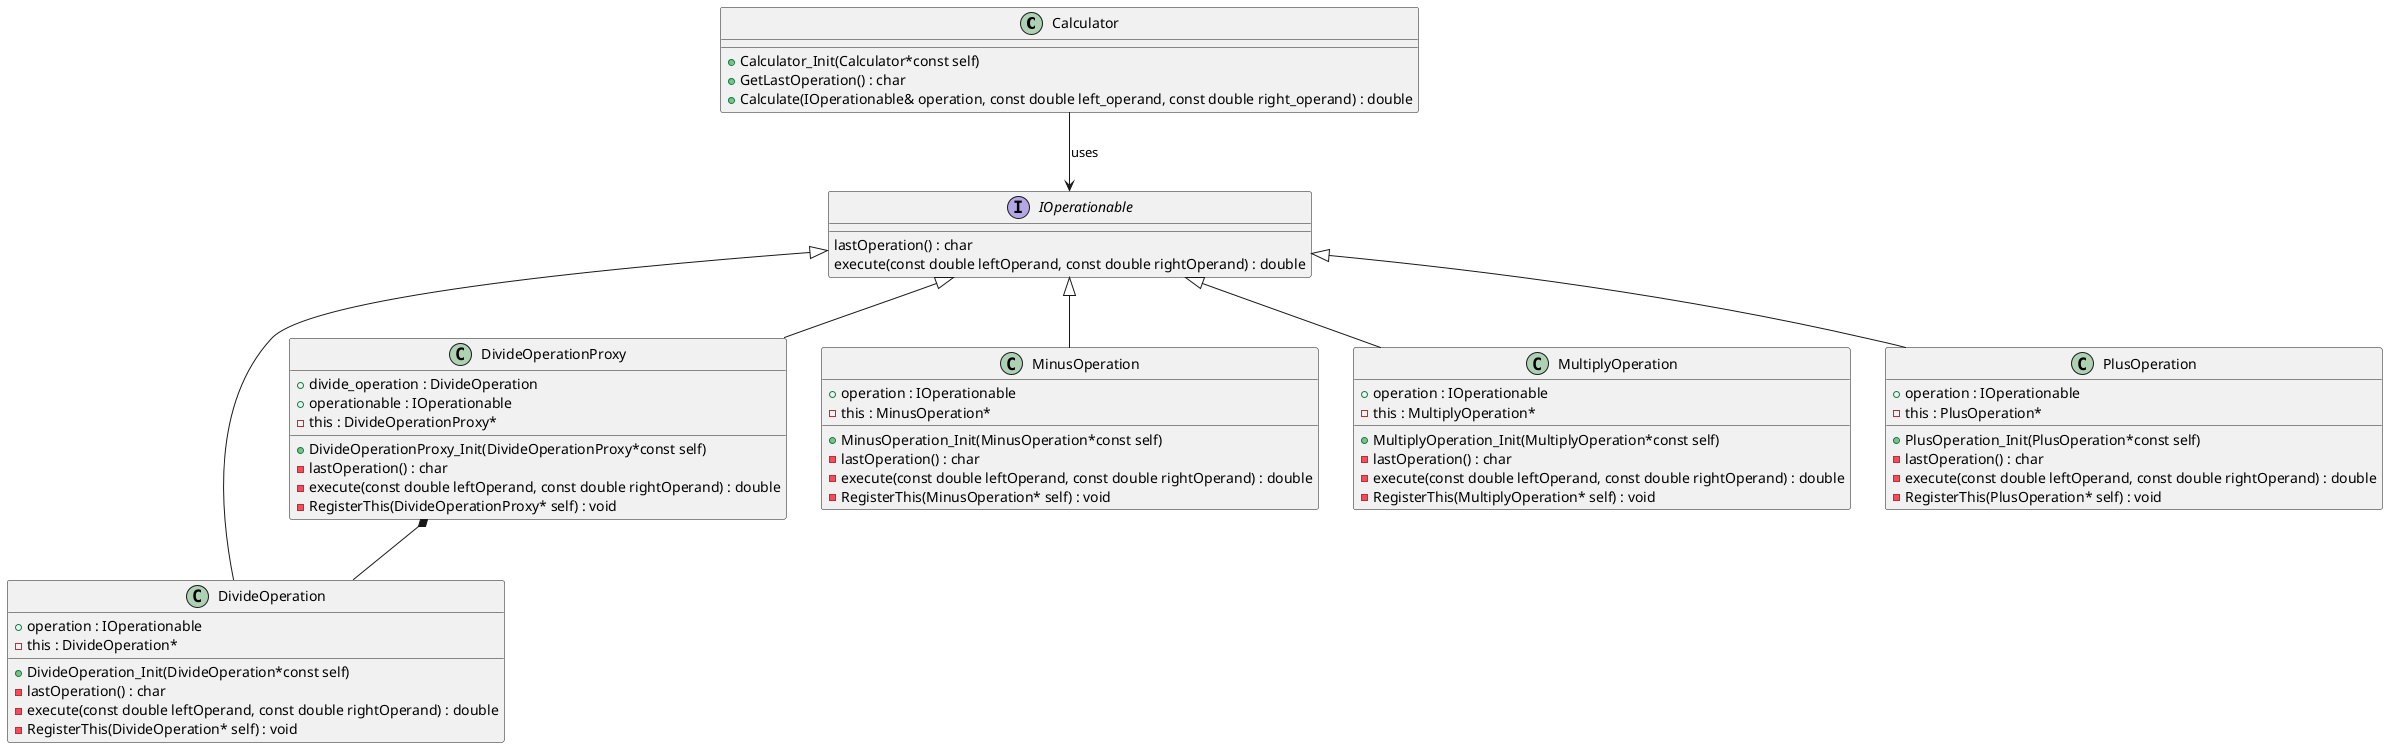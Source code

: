 @startuml





/' Objects '/

class Calculator {
	+Calculator_Init(Calculator*const self)
	+GetLastOperation() : char 
	+Calculate(IOperationable& operation, const double left_operand, const double right_operand) : double
}


class DivideOperation {
	+DivideOperation_Init(DivideOperation*const self)
	+operation : IOperationable
	-this : DivideOperation*
	-lastOperation() : char
	-execute(const double leftOperand, const double rightOperand) : double
    -RegisterThis(DivideOperation* self) : void
}


class DivideOperationProxy {
	+DivideOperationProxy_Init(DivideOperationProxy*const self)
	+divide_operation : DivideOperation
    +operationable : IOperationable
	-this : DivideOperationProxy*
	-lastOperation() : char
	-execute(const double leftOperand, const double rightOperand) : double
    -RegisterThis(DivideOperationProxy* self) : void
}


interface IOperationable {
	lastOperation() : char
	execute(const double leftOperand, const double rightOperand) : double
}


class MinusOperation {
	+MinusOperation_Init(MinusOperation*const self)
	+operation : IOperationable
	-this : MinusOperation*
	-lastOperation() : char
	-execute(const double leftOperand, const double rightOperand) : double
    -RegisterThis(MinusOperation* self) : void
}


class MultiplyOperation {
	+MultiplyOperation_Init(MultiplyOperation*const self)
	+operation : IOperationable
	-this : MultiplyOperation*
	-lastOperation() : char
	-execute(const double leftOperand, const double rightOperand) : double
    -RegisterThis(MultiplyOperation* self) : void
}


class PlusOperation {
	+PlusOperation_Init(PlusOperation*const self)
	+operation : IOperationable
	-this : PlusOperation*
	-lastOperation() : char
	-execute(const double leftOperand, const double rightOperand) : double
    -RegisterThis(PlusOperation* self) : void
}





/' Inheritance relationships '/

IOperationable <|-- DivideOperation


IOperationable <|-- DivideOperationProxy


IOperationable <|-- MinusOperation


IOperationable <|-- MultiplyOperation


IOperationable <|-- PlusOperation

Calculator --> IOperationable : uses





/' Aggregation relationships '/

DivideOperationProxy *-- DivideOperation





@enduml
